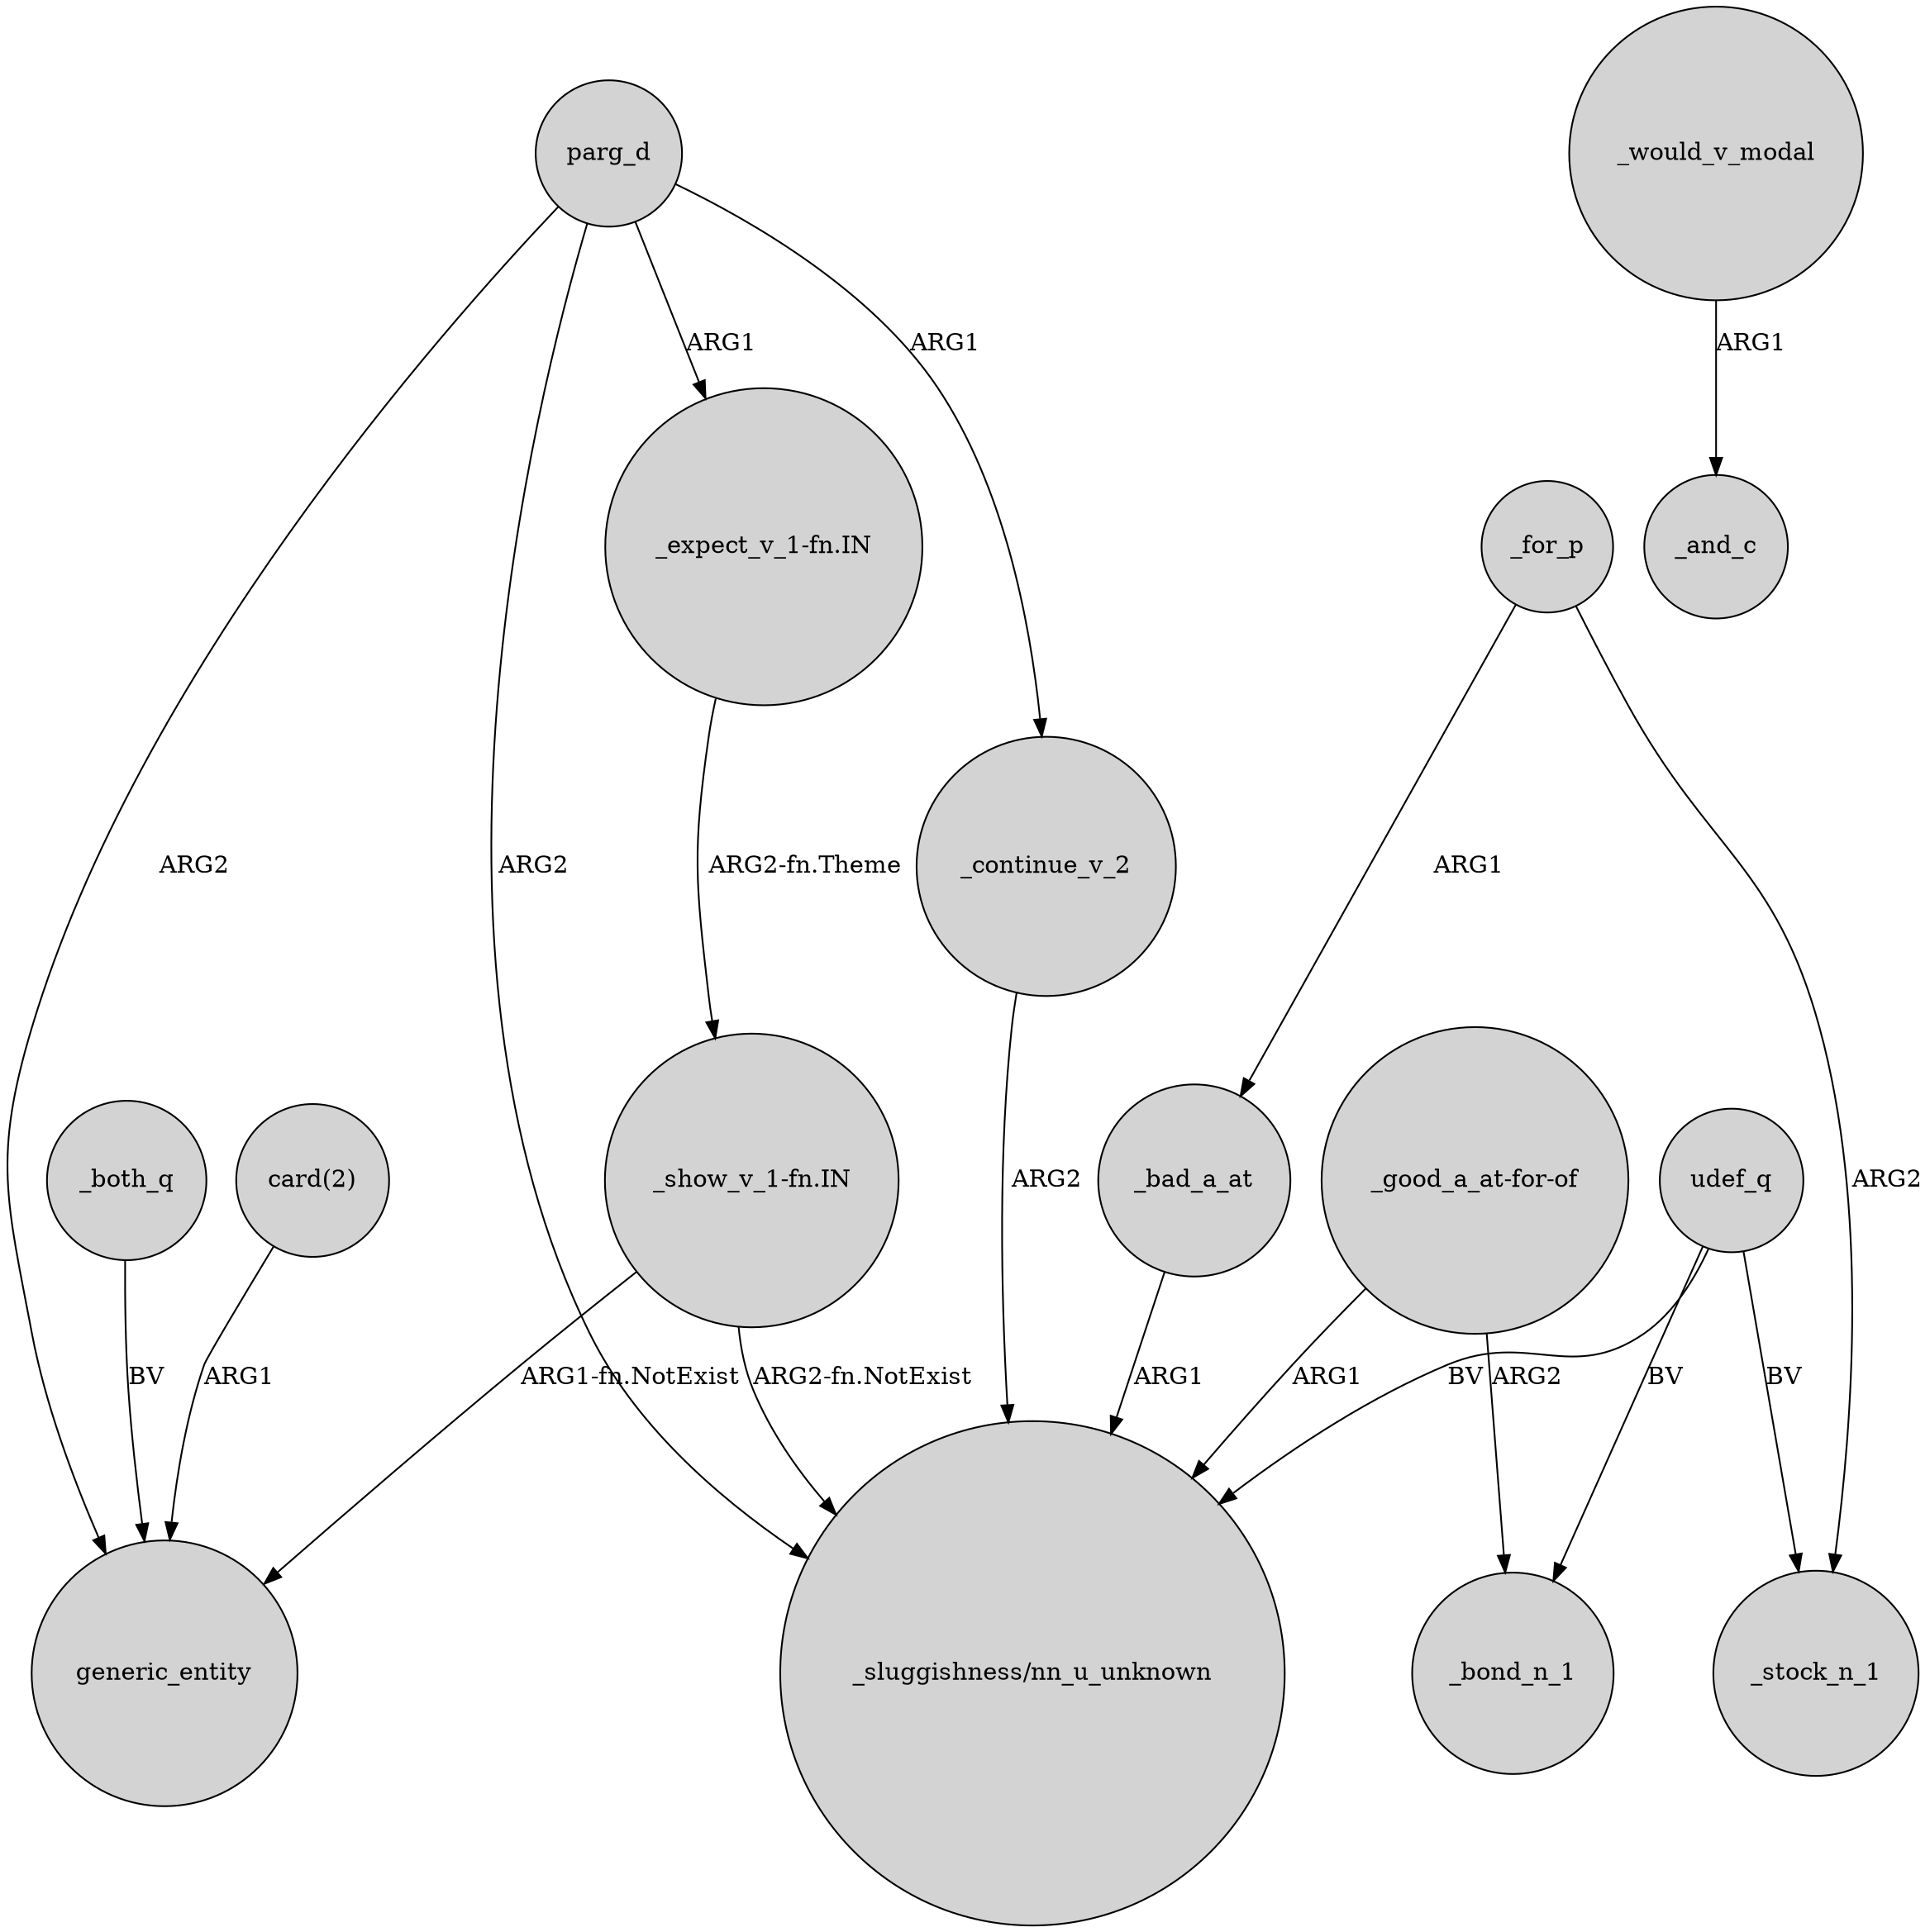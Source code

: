 digraph {
	node [shape=circle style=filled]
	"_expect_v_1-fn.IN" -> "_show_v_1-fn.IN" [label="ARG2-fn.Theme"]
	_would_v_modal -> _and_c [label=ARG1]
	"_show_v_1-fn.IN" -> generic_entity [label="ARG1-fn.NotExist"]
	parg_d -> generic_entity [label=ARG2]
	_continue_v_2 -> "_sluggishness/nn_u_unknown" [label=ARG2]
	"_good_a_at-for-of" -> "_sluggishness/nn_u_unknown" [label=ARG1]
	_both_q -> generic_entity [label=BV]
	"_good_a_at-for-of" -> _bond_n_1 [label=ARG2]
	parg_d -> _continue_v_2 [label=ARG1]
	udef_q -> _bond_n_1 [label=BV]
	udef_q -> _stock_n_1 [label=BV]
	_bad_a_at -> "_sluggishness/nn_u_unknown" [label=ARG1]
	_for_p -> _stock_n_1 [label=ARG2]
	parg_d -> "_expect_v_1-fn.IN" [label=ARG1]
	_for_p -> _bad_a_at [label=ARG1]
	"_show_v_1-fn.IN" -> "_sluggishness/nn_u_unknown" [label="ARG2-fn.NotExist"]
	parg_d -> "_sluggishness/nn_u_unknown" [label=ARG2]
	udef_q -> "_sluggishness/nn_u_unknown" [label=BV]
	"card(2)" -> generic_entity [label=ARG1]
}
